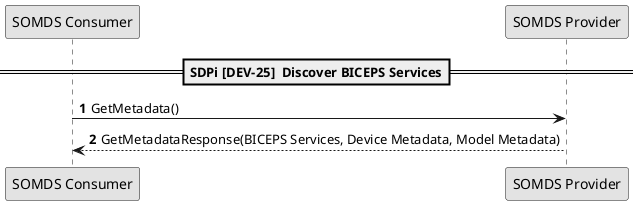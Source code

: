 @startuml
skinparam monochrome true
autonumber

!global $str_sdpi_p_somds_cons = "SOMDS Consumer"
!global $str_sdpi_p_somds_prov = "SOMDS Provider"

participant "$str_sdpi_p_somds_cons" as sdpi_somds_consumer
participant "$str_sdpi_p_somds_prov" as sdpi_somds_provider

==SDPi [DEV-25]  Discover BICEPS Services==

sdpi_somds_consumer -> sdpi_somds_provider: GetMetadata()
sdpi_somds_consumer <-- sdpi_somds_provider: GetMetadataResponse(BICEPS Services, Device Metadata, Model Metadata)

/' opt conditional if BICEPS interfaces are processed dynamically
    loop on EndpointReference in HostedServices
        sdpi_somds_consumer -> sdpi_somds_provider: MetadataGet()
        sdpi_somds_consumer <-- sdpi_somds_provider: MetadataGetResponse([WsdlDescription], [WsdlUrl])
        opt conditional if WSDL description was not enclosed in MetadataGetResponse
            sdpi_somds_consumer -> sdpi_somds_provider: HTTP_GET(WsdlUrl)
            sdpi_somds_consumer <-- sdpi_somds_provider: HTTP_GET_RESPONSE(WsdlDescription)
        end
    end
end'/

@enduml